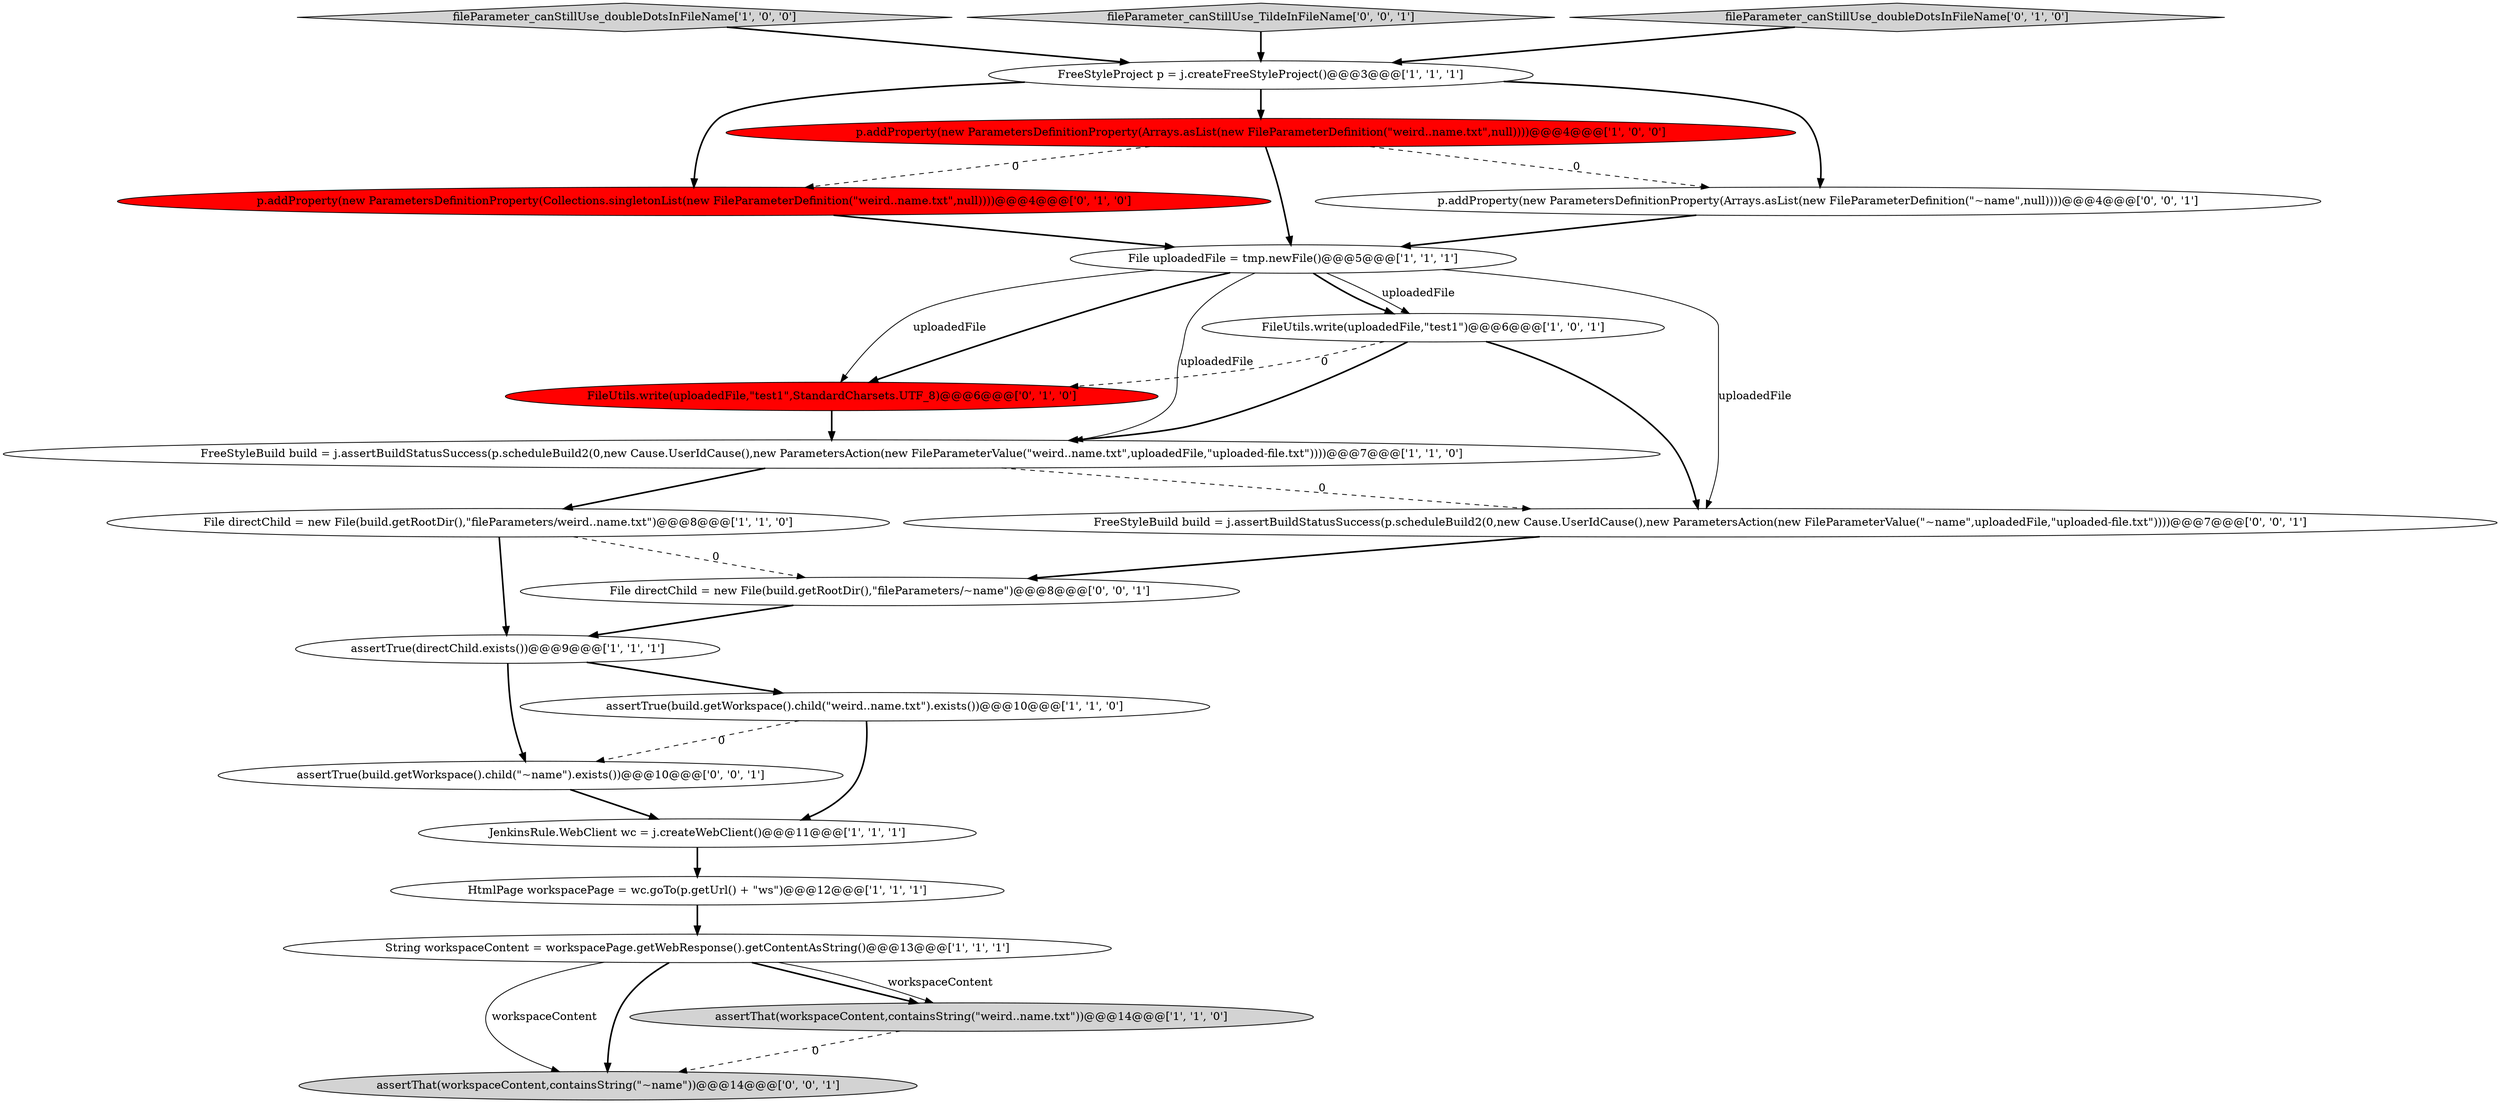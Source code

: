 digraph {
6 [style = filled, label = "String workspaceContent = workspacePage.getWebResponse().getContentAsString()@@@13@@@['1', '1', '1']", fillcolor = white, shape = ellipse image = "AAA0AAABBB1BBB"];
16 [style = filled, label = "assertTrue(build.getWorkspace().child(\"~name\").exists())@@@10@@@['0', '0', '1']", fillcolor = white, shape = ellipse image = "AAA0AAABBB3BBB"];
12 [style = filled, label = "fileParameter_canStillUse_doubleDotsInFileName['1', '0', '0']", fillcolor = lightgray, shape = diamond image = "AAA0AAABBB1BBB"];
19 [style = filled, label = "assertThat(workspaceContent,containsString(\"~name\"))@@@14@@@['0', '0', '1']", fillcolor = lightgray, shape = ellipse image = "AAA0AAABBB3BBB"];
15 [style = filled, label = "p.addProperty(new ParametersDefinitionProperty(Collections.singletonList(new FileParameterDefinition(\"weird..name.txt\",null))))@@@4@@@['0', '1', '0']", fillcolor = red, shape = ellipse image = "AAA1AAABBB2BBB"];
18 [style = filled, label = "fileParameter_canStillUse_TildeInFileName['0', '0', '1']", fillcolor = lightgray, shape = diamond image = "AAA0AAABBB3BBB"];
5 [style = filled, label = "assertTrue(directChild.exists())@@@9@@@['1', '1', '1']", fillcolor = white, shape = ellipse image = "AAA0AAABBB1BBB"];
4 [style = filled, label = "FreeStyleBuild build = j.assertBuildStatusSuccess(p.scheduleBuild2(0,new Cause.UserIdCause(),new ParametersAction(new FileParameterValue(\"weird..name.txt\",uploadedFile,\"uploaded-file.txt\"))))@@@7@@@['1', '1', '0']", fillcolor = white, shape = ellipse image = "AAA0AAABBB1BBB"];
3 [style = filled, label = "HtmlPage workspacePage = wc.goTo(p.getUrl() + \"ws\")@@@12@@@['1', '1', '1']", fillcolor = white, shape = ellipse image = "AAA0AAABBB1BBB"];
7 [style = filled, label = "JenkinsRule.WebClient wc = j.createWebClient()@@@11@@@['1', '1', '1']", fillcolor = white, shape = ellipse image = "AAA0AAABBB1BBB"];
14 [style = filled, label = "FileUtils.write(uploadedFile,\"test1\",StandardCharsets.UTF_8)@@@6@@@['0', '1', '0']", fillcolor = red, shape = ellipse image = "AAA1AAABBB2BBB"];
10 [style = filled, label = "p.addProperty(new ParametersDefinitionProperty(Arrays.asList(new FileParameterDefinition(\"weird..name.txt\",null))))@@@4@@@['1', '0', '0']", fillcolor = red, shape = ellipse image = "AAA1AAABBB1BBB"];
1 [style = filled, label = "FreeStyleProject p = j.createFreeStyleProject()@@@3@@@['1', '1', '1']", fillcolor = white, shape = ellipse image = "AAA0AAABBB1BBB"];
11 [style = filled, label = "assertTrue(build.getWorkspace().child(\"weird..name.txt\").exists())@@@10@@@['1', '1', '0']", fillcolor = white, shape = ellipse image = "AAA0AAABBB1BBB"];
8 [style = filled, label = "File directChild = new File(build.getRootDir(),\"fileParameters/weird..name.txt\")@@@8@@@['1', '1', '0']", fillcolor = white, shape = ellipse image = "AAA0AAABBB1BBB"];
20 [style = filled, label = "FreeStyleBuild build = j.assertBuildStatusSuccess(p.scheduleBuild2(0,new Cause.UserIdCause(),new ParametersAction(new FileParameterValue(\"~name\",uploadedFile,\"uploaded-file.txt\"))))@@@7@@@['0', '0', '1']", fillcolor = white, shape = ellipse image = "AAA0AAABBB3BBB"];
9 [style = filled, label = "File uploadedFile = tmp.newFile()@@@5@@@['1', '1', '1']", fillcolor = white, shape = ellipse image = "AAA0AAABBB1BBB"];
2 [style = filled, label = "assertThat(workspaceContent,containsString(\"weird..name.txt\"))@@@14@@@['1', '1', '0']", fillcolor = lightgray, shape = ellipse image = "AAA0AAABBB1BBB"];
17 [style = filled, label = "p.addProperty(new ParametersDefinitionProperty(Arrays.asList(new FileParameterDefinition(\"~name\",null))))@@@4@@@['0', '0', '1']", fillcolor = white, shape = ellipse image = "AAA0AAABBB3BBB"];
13 [style = filled, label = "fileParameter_canStillUse_doubleDotsInFileName['0', '1', '0']", fillcolor = lightgray, shape = diamond image = "AAA0AAABBB2BBB"];
21 [style = filled, label = "File directChild = new File(build.getRootDir(),\"fileParameters/~name\")@@@8@@@['0', '0', '1']", fillcolor = white, shape = ellipse image = "AAA0AAABBB3BBB"];
0 [style = filled, label = "FileUtils.write(uploadedFile,\"test1\")@@@6@@@['1', '0', '1']", fillcolor = white, shape = ellipse image = "AAA0AAABBB1BBB"];
9->20 [style = solid, label="uploadedFile"];
10->15 [style = dashed, label="0"];
2->19 [style = dashed, label="0"];
6->19 [style = solid, label="workspaceContent"];
9->0 [style = bold, label=""];
11->16 [style = dashed, label="0"];
1->15 [style = bold, label=""];
17->9 [style = bold, label=""];
16->7 [style = bold, label=""];
3->6 [style = bold, label=""];
6->19 [style = bold, label=""];
8->21 [style = dashed, label="0"];
12->1 [style = bold, label=""];
7->3 [style = bold, label=""];
13->1 [style = bold, label=""];
1->17 [style = bold, label=""];
6->2 [style = bold, label=""];
20->21 [style = bold, label=""];
5->16 [style = bold, label=""];
0->14 [style = dashed, label="0"];
21->5 [style = bold, label=""];
8->5 [style = bold, label=""];
18->1 [style = bold, label=""];
0->4 [style = bold, label=""];
15->9 [style = bold, label=""];
4->20 [style = dashed, label="0"];
10->17 [style = dashed, label="0"];
9->14 [style = bold, label=""];
9->14 [style = solid, label="uploadedFile"];
4->8 [style = bold, label=""];
0->20 [style = bold, label=""];
10->9 [style = bold, label=""];
5->11 [style = bold, label=""];
9->4 [style = solid, label="uploadedFile"];
1->10 [style = bold, label=""];
11->7 [style = bold, label=""];
6->2 [style = solid, label="workspaceContent"];
9->0 [style = solid, label="uploadedFile"];
14->4 [style = bold, label=""];
}
